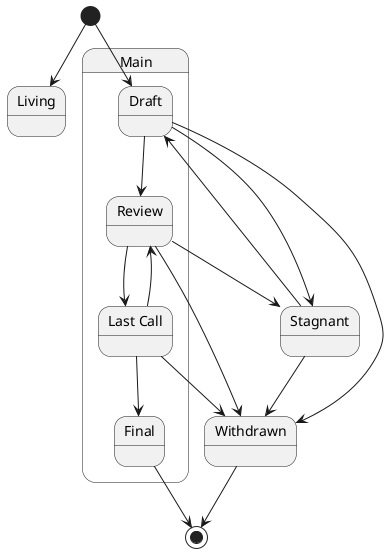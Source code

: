 @startuml

' https://plantuml.com/state-diagram

scale max 2048 width

state Main {
  state "Draft" as draft
  state "Review" as review
  state "Last Call" as call
  state "Final" as final
}
state "Stagnant" as stagnant
state "Withdrawn" as withdrawn
state "Living" as living

[*] --> living
[*] --> draft
draft --> review
review --> call
call --> review
call --> final
final --> [*]

draft --> stagnant
review --> stagnant
stagnant --> draft

stagnant --> withdrawn
draft --> withdrawn
review --> withdrawn
call --> withdrawn
withdrawn --> [*]


@enduml